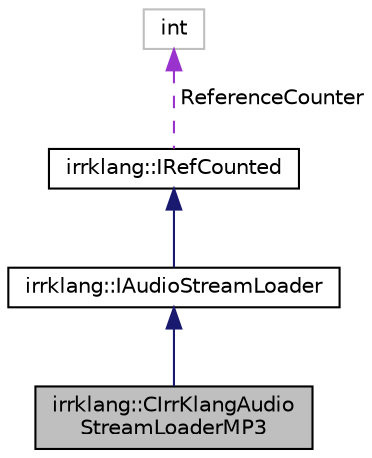 digraph "irrklang::CIrrKlangAudioStreamLoaderMP3"
{
  bgcolor="transparent";
  edge [fontname="Helvetica",fontsize="10",labelfontname="Helvetica",labelfontsize="10"];
  node [fontname="Helvetica",fontsize="10",shape=record];
  Node1 [label="irrklang::CIrrKlangAudio\lStreamLoaderMP3",height=0.2,width=0.4,color="black", fillcolor="grey75", style="filled", fontcolor="black"];
  Node2 -> Node1 [dir="back",color="midnightblue",fontsize="10",style="solid",fontname="Helvetica"];
  Node2 [label="irrklang::IAudioStreamLoader",height=0.2,width=0.4,color="black",URL="$classirrklang_1_1IAudioStreamLoader.html",tooltip="Class which is able to create an audio file stream from a file. "];
  Node3 -> Node2 [dir="back",color="midnightblue",fontsize="10",style="solid",fontname="Helvetica"];
  Node3 [label="irrklang::IRefCounted",height=0.2,width=0.4,color="black",URL="$classirrklang_1_1IRefCounted.html",tooltip="Base class of most objects of the irrKlang. "];
  Node4 -> Node3 [dir="back",color="darkorchid3",fontsize="10",style="dashed",label=" ReferenceCounter" ,fontname="Helvetica"];
  Node4 [label="int",height=0.2,width=0.4,color="grey75"];
}
